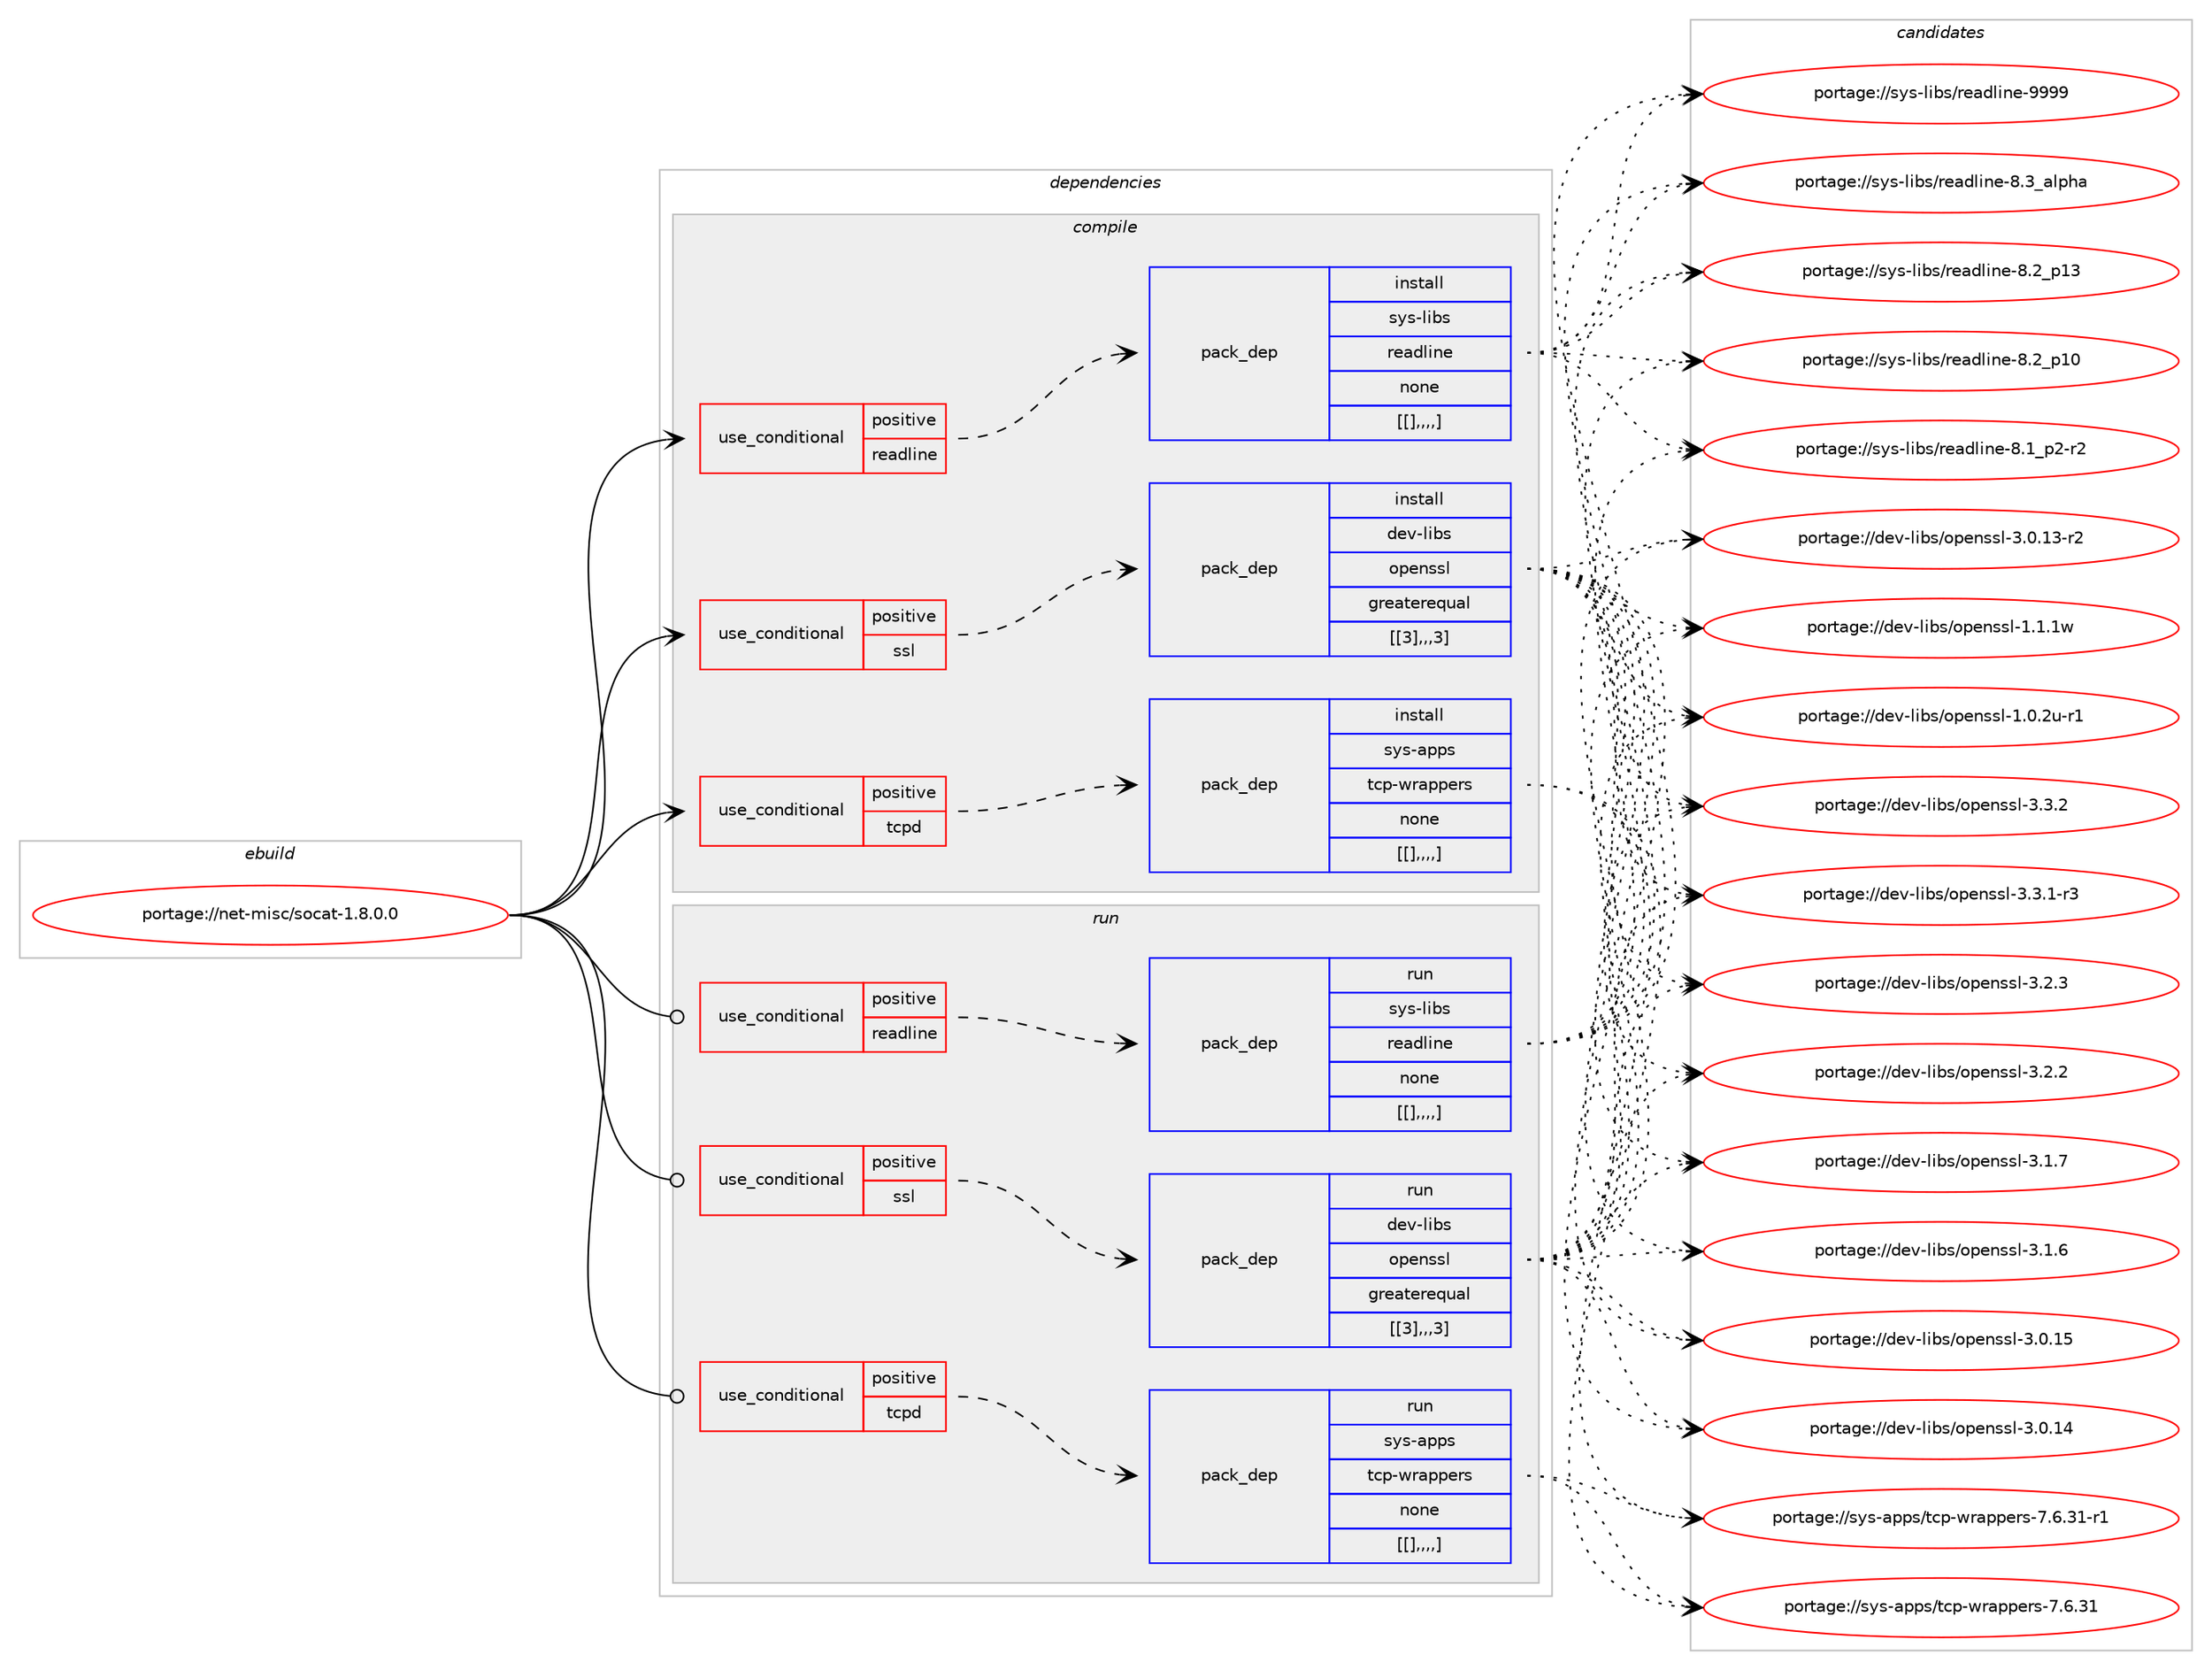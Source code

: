 digraph prolog {

# *************
# Graph options
# *************

newrank=true;
concentrate=true;
compound=true;
graph [rankdir=LR,fontname=Helvetica,fontsize=10,ranksep=1.5];#, ranksep=2.5, nodesep=0.2];
edge  [arrowhead=vee];
node  [fontname=Helvetica,fontsize=10];

# **********
# The ebuild
# **********

subgraph cluster_leftcol {
color=gray;
label=<<i>ebuild</i>>;
id [label="portage://net-misc/socat-1.8.0.0", color=red, width=4, href="../net-misc/socat-1.8.0.0.svg"];
}

# ****************
# The dependencies
# ****************

subgraph cluster_midcol {
color=gray;
label=<<i>dependencies</i>>;
subgraph cluster_compile {
fillcolor="#eeeeee";
style=filled;
label=<<i>compile</i>>;
subgraph cond3907 {
dependency10275 [label=<<TABLE BORDER="0" CELLBORDER="1" CELLSPACING="0" CELLPADDING="4"><TR><TD ROWSPAN="3" CELLPADDING="10">use_conditional</TD></TR><TR><TD>positive</TD></TR><TR><TD>readline</TD></TR></TABLE>>, shape=none, color=red];
subgraph pack6343 {
dependency10276 [label=<<TABLE BORDER="0" CELLBORDER="1" CELLSPACING="0" CELLPADDING="4" WIDTH="220"><TR><TD ROWSPAN="6" CELLPADDING="30">pack_dep</TD></TR><TR><TD WIDTH="110">install</TD></TR><TR><TD>sys-libs</TD></TR><TR><TD>readline</TD></TR><TR><TD>none</TD></TR><TR><TD>[[],,,,]</TD></TR></TABLE>>, shape=none, color=blue];
}
dependency10275:e -> dependency10276:w [weight=20,style="dashed",arrowhead="vee"];
}
id:e -> dependency10275:w [weight=20,style="solid",arrowhead="vee"];
subgraph cond3908 {
dependency10277 [label=<<TABLE BORDER="0" CELLBORDER="1" CELLSPACING="0" CELLPADDING="4"><TR><TD ROWSPAN="3" CELLPADDING="10">use_conditional</TD></TR><TR><TD>positive</TD></TR><TR><TD>ssl</TD></TR></TABLE>>, shape=none, color=red];
subgraph pack6344 {
dependency10278 [label=<<TABLE BORDER="0" CELLBORDER="1" CELLSPACING="0" CELLPADDING="4" WIDTH="220"><TR><TD ROWSPAN="6" CELLPADDING="30">pack_dep</TD></TR><TR><TD WIDTH="110">install</TD></TR><TR><TD>dev-libs</TD></TR><TR><TD>openssl</TD></TR><TR><TD>greaterequal</TD></TR><TR><TD>[[3],,,3]</TD></TR></TABLE>>, shape=none, color=blue];
}
dependency10277:e -> dependency10278:w [weight=20,style="dashed",arrowhead="vee"];
}
id:e -> dependency10277:w [weight=20,style="solid",arrowhead="vee"];
subgraph cond3909 {
dependency10279 [label=<<TABLE BORDER="0" CELLBORDER="1" CELLSPACING="0" CELLPADDING="4"><TR><TD ROWSPAN="3" CELLPADDING="10">use_conditional</TD></TR><TR><TD>positive</TD></TR><TR><TD>tcpd</TD></TR></TABLE>>, shape=none, color=red];
subgraph pack6345 {
dependency10280 [label=<<TABLE BORDER="0" CELLBORDER="1" CELLSPACING="0" CELLPADDING="4" WIDTH="220"><TR><TD ROWSPAN="6" CELLPADDING="30">pack_dep</TD></TR><TR><TD WIDTH="110">install</TD></TR><TR><TD>sys-apps</TD></TR><TR><TD>tcp-wrappers</TD></TR><TR><TD>none</TD></TR><TR><TD>[[],,,,]</TD></TR></TABLE>>, shape=none, color=blue];
}
dependency10279:e -> dependency10280:w [weight=20,style="dashed",arrowhead="vee"];
}
id:e -> dependency10279:w [weight=20,style="solid",arrowhead="vee"];
}
subgraph cluster_compileandrun {
fillcolor="#eeeeee";
style=filled;
label=<<i>compile and run</i>>;
}
subgraph cluster_run {
fillcolor="#eeeeee";
style=filled;
label=<<i>run</i>>;
subgraph cond3910 {
dependency10281 [label=<<TABLE BORDER="0" CELLBORDER="1" CELLSPACING="0" CELLPADDING="4"><TR><TD ROWSPAN="3" CELLPADDING="10">use_conditional</TD></TR><TR><TD>positive</TD></TR><TR><TD>readline</TD></TR></TABLE>>, shape=none, color=red];
subgraph pack6346 {
dependency10282 [label=<<TABLE BORDER="0" CELLBORDER="1" CELLSPACING="0" CELLPADDING="4" WIDTH="220"><TR><TD ROWSPAN="6" CELLPADDING="30">pack_dep</TD></TR><TR><TD WIDTH="110">run</TD></TR><TR><TD>sys-libs</TD></TR><TR><TD>readline</TD></TR><TR><TD>none</TD></TR><TR><TD>[[],,,,]</TD></TR></TABLE>>, shape=none, color=blue];
}
dependency10281:e -> dependency10282:w [weight=20,style="dashed",arrowhead="vee"];
}
id:e -> dependency10281:w [weight=20,style="solid",arrowhead="odot"];
subgraph cond3911 {
dependency10283 [label=<<TABLE BORDER="0" CELLBORDER="1" CELLSPACING="0" CELLPADDING="4"><TR><TD ROWSPAN="3" CELLPADDING="10">use_conditional</TD></TR><TR><TD>positive</TD></TR><TR><TD>ssl</TD></TR></TABLE>>, shape=none, color=red];
subgraph pack6347 {
dependency10284 [label=<<TABLE BORDER="0" CELLBORDER="1" CELLSPACING="0" CELLPADDING="4" WIDTH="220"><TR><TD ROWSPAN="6" CELLPADDING="30">pack_dep</TD></TR><TR><TD WIDTH="110">run</TD></TR><TR><TD>dev-libs</TD></TR><TR><TD>openssl</TD></TR><TR><TD>greaterequal</TD></TR><TR><TD>[[3],,,3]</TD></TR></TABLE>>, shape=none, color=blue];
}
dependency10283:e -> dependency10284:w [weight=20,style="dashed",arrowhead="vee"];
}
id:e -> dependency10283:w [weight=20,style="solid",arrowhead="odot"];
subgraph cond3912 {
dependency10285 [label=<<TABLE BORDER="0" CELLBORDER="1" CELLSPACING="0" CELLPADDING="4"><TR><TD ROWSPAN="3" CELLPADDING="10">use_conditional</TD></TR><TR><TD>positive</TD></TR><TR><TD>tcpd</TD></TR></TABLE>>, shape=none, color=red];
subgraph pack6348 {
dependency10286 [label=<<TABLE BORDER="0" CELLBORDER="1" CELLSPACING="0" CELLPADDING="4" WIDTH="220"><TR><TD ROWSPAN="6" CELLPADDING="30">pack_dep</TD></TR><TR><TD WIDTH="110">run</TD></TR><TR><TD>sys-apps</TD></TR><TR><TD>tcp-wrappers</TD></TR><TR><TD>none</TD></TR><TR><TD>[[],,,,]</TD></TR></TABLE>>, shape=none, color=blue];
}
dependency10285:e -> dependency10286:w [weight=20,style="dashed",arrowhead="vee"];
}
id:e -> dependency10285:w [weight=20,style="solid",arrowhead="odot"];
}
}

# **************
# The candidates
# **************

subgraph cluster_choices {
rank=same;
color=gray;
label=<<i>candidates</i>>;

subgraph choice6343 {
color=black;
nodesep=1;
choice115121115451081059811547114101971001081051101014557575757 [label="portage://sys-libs/readline-9999", color=red, width=4,href="../sys-libs/readline-9999.svg"];
choice1151211154510810598115471141019710010810511010145564651959710811210497 [label="portage://sys-libs/readline-8.3_alpha", color=red, width=4,href="../sys-libs/readline-8.3_alpha.svg"];
choice1151211154510810598115471141019710010810511010145564650951124951 [label="portage://sys-libs/readline-8.2_p13", color=red, width=4,href="../sys-libs/readline-8.2_p13.svg"];
choice1151211154510810598115471141019710010810511010145564650951124948 [label="portage://sys-libs/readline-8.2_p10", color=red, width=4,href="../sys-libs/readline-8.2_p10.svg"];
choice115121115451081059811547114101971001081051101014556464995112504511450 [label="portage://sys-libs/readline-8.1_p2-r2", color=red, width=4,href="../sys-libs/readline-8.1_p2-r2.svg"];
dependency10276:e -> choice115121115451081059811547114101971001081051101014557575757:w [style=dotted,weight="100"];
dependency10276:e -> choice1151211154510810598115471141019710010810511010145564651959710811210497:w [style=dotted,weight="100"];
dependency10276:e -> choice1151211154510810598115471141019710010810511010145564650951124951:w [style=dotted,weight="100"];
dependency10276:e -> choice1151211154510810598115471141019710010810511010145564650951124948:w [style=dotted,weight="100"];
dependency10276:e -> choice115121115451081059811547114101971001081051101014556464995112504511450:w [style=dotted,weight="100"];
}
subgraph choice6344 {
color=black;
nodesep=1;
choice100101118451081059811547111112101110115115108455146514650 [label="portage://dev-libs/openssl-3.3.2", color=red, width=4,href="../dev-libs/openssl-3.3.2.svg"];
choice1001011184510810598115471111121011101151151084551465146494511451 [label="portage://dev-libs/openssl-3.3.1-r3", color=red, width=4,href="../dev-libs/openssl-3.3.1-r3.svg"];
choice100101118451081059811547111112101110115115108455146504651 [label="portage://dev-libs/openssl-3.2.3", color=red, width=4,href="../dev-libs/openssl-3.2.3.svg"];
choice100101118451081059811547111112101110115115108455146504650 [label="portage://dev-libs/openssl-3.2.2", color=red, width=4,href="../dev-libs/openssl-3.2.2.svg"];
choice100101118451081059811547111112101110115115108455146494655 [label="portage://dev-libs/openssl-3.1.7", color=red, width=4,href="../dev-libs/openssl-3.1.7.svg"];
choice100101118451081059811547111112101110115115108455146494654 [label="portage://dev-libs/openssl-3.1.6", color=red, width=4,href="../dev-libs/openssl-3.1.6.svg"];
choice10010111845108105981154711111210111011511510845514648464953 [label="portage://dev-libs/openssl-3.0.15", color=red, width=4,href="../dev-libs/openssl-3.0.15.svg"];
choice10010111845108105981154711111210111011511510845514648464952 [label="portage://dev-libs/openssl-3.0.14", color=red, width=4,href="../dev-libs/openssl-3.0.14.svg"];
choice100101118451081059811547111112101110115115108455146484649514511450 [label="portage://dev-libs/openssl-3.0.13-r2", color=red, width=4,href="../dev-libs/openssl-3.0.13-r2.svg"];
choice100101118451081059811547111112101110115115108454946494649119 [label="portage://dev-libs/openssl-1.1.1w", color=red, width=4,href="../dev-libs/openssl-1.1.1w.svg"];
choice1001011184510810598115471111121011101151151084549464846501174511449 [label="portage://dev-libs/openssl-1.0.2u-r1", color=red, width=4,href="../dev-libs/openssl-1.0.2u-r1.svg"];
dependency10278:e -> choice100101118451081059811547111112101110115115108455146514650:w [style=dotted,weight="100"];
dependency10278:e -> choice1001011184510810598115471111121011101151151084551465146494511451:w [style=dotted,weight="100"];
dependency10278:e -> choice100101118451081059811547111112101110115115108455146504651:w [style=dotted,weight="100"];
dependency10278:e -> choice100101118451081059811547111112101110115115108455146504650:w [style=dotted,weight="100"];
dependency10278:e -> choice100101118451081059811547111112101110115115108455146494655:w [style=dotted,weight="100"];
dependency10278:e -> choice100101118451081059811547111112101110115115108455146494654:w [style=dotted,weight="100"];
dependency10278:e -> choice10010111845108105981154711111210111011511510845514648464953:w [style=dotted,weight="100"];
dependency10278:e -> choice10010111845108105981154711111210111011511510845514648464952:w [style=dotted,weight="100"];
dependency10278:e -> choice100101118451081059811547111112101110115115108455146484649514511450:w [style=dotted,weight="100"];
dependency10278:e -> choice100101118451081059811547111112101110115115108454946494649119:w [style=dotted,weight="100"];
dependency10278:e -> choice1001011184510810598115471111121011101151151084549464846501174511449:w [style=dotted,weight="100"];
}
subgraph choice6345 {
color=black;
nodesep=1;
choice115121115459711211211547116991124511911497112112101114115455546544651494511449 [label="portage://sys-apps/tcp-wrappers-7.6.31-r1", color=red, width=4,href="../sys-apps/tcp-wrappers-7.6.31-r1.svg"];
choice11512111545971121121154711699112451191149711211210111411545554654465149 [label="portage://sys-apps/tcp-wrappers-7.6.31", color=red, width=4,href="../sys-apps/tcp-wrappers-7.6.31.svg"];
dependency10280:e -> choice115121115459711211211547116991124511911497112112101114115455546544651494511449:w [style=dotted,weight="100"];
dependency10280:e -> choice11512111545971121121154711699112451191149711211210111411545554654465149:w [style=dotted,weight="100"];
}
subgraph choice6346 {
color=black;
nodesep=1;
choice115121115451081059811547114101971001081051101014557575757 [label="portage://sys-libs/readline-9999", color=red, width=4,href="../sys-libs/readline-9999.svg"];
choice1151211154510810598115471141019710010810511010145564651959710811210497 [label="portage://sys-libs/readline-8.3_alpha", color=red, width=4,href="../sys-libs/readline-8.3_alpha.svg"];
choice1151211154510810598115471141019710010810511010145564650951124951 [label="portage://sys-libs/readline-8.2_p13", color=red, width=4,href="../sys-libs/readline-8.2_p13.svg"];
choice1151211154510810598115471141019710010810511010145564650951124948 [label="portage://sys-libs/readline-8.2_p10", color=red, width=4,href="../sys-libs/readline-8.2_p10.svg"];
choice115121115451081059811547114101971001081051101014556464995112504511450 [label="portage://sys-libs/readline-8.1_p2-r2", color=red, width=4,href="../sys-libs/readline-8.1_p2-r2.svg"];
dependency10282:e -> choice115121115451081059811547114101971001081051101014557575757:w [style=dotted,weight="100"];
dependency10282:e -> choice1151211154510810598115471141019710010810511010145564651959710811210497:w [style=dotted,weight="100"];
dependency10282:e -> choice1151211154510810598115471141019710010810511010145564650951124951:w [style=dotted,weight="100"];
dependency10282:e -> choice1151211154510810598115471141019710010810511010145564650951124948:w [style=dotted,weight="100"];
dependency10282:e -> choice115121115451081059811547114101971001081051101014556464995112504511450:w [style=dotted,weight="100"];
}
subgraph choice6347 {
color=black;
nodesep=1;
choice100101118451081059811547111112101110115115108455146514650 [label="portage://dev-libs/openssl-3.3.2", color=red, width=4,href="../dev-libs/openssl-3.3.2.svg"];
choice1001011184510810598115471111121011101151151084551465146494511451 [label="portage://dev-libs/openssl-3.3.1-r3", color=red, width=4,href="../dev-libs/openssl-3.3.1-r3.svg"];
choice100101118451081059811547111112101110115115108455146504651 [label="portage://dev-libs/openssl-3.2.3", color=red, width=4,href="../dev-libs/openssl-3.2.3.svg"];
choice100101118451081059811547111112101110115115108455146504650 [label="portage://dev-libs/openssl-3.2.2", color=red, width=4,href="../dev-libs/openssl-3.2.2.svg"];
choice100101118451081059811547111112101110115115108455146494655 [label="portage://dev-libs/openssl-3.1.7", color=red, width=4,href="../dev-libs/openssl-3.1.7.svg"];
choice100101118451081059811547111112101110115115108455146494654 [label="portage://dev-libs/openssl-3.1.6", color=red, width=4,href="../dev-libs/openssl-3.1.6.svg"];
choice10010111845108105981154711111210111011511510845514648464953 [label="portage://dev-libs/openssl-3.0.15", color=red, width=4,href="../dev-libs/openssl-3.0.15.svg"];
choice10010111845108105981154711111210111011511510845514648464952 [label="portage://dev-libs/openssl-3.0.14", color=red, width=4,href="../dev-libs/openssl-3.0.14.svg"];
choice100101118451081059811547111112101110115115108455146484649514511450 [label="portage://dev-libs/openssl-3.0.13-r2", color=red, width=4,href="../dev-libs/openssl-3.0.13-r2.svg"];
choice100101118451081059811547111112101110115115108454946494649119 [label="portage://dev-libs/openssl-1.1.1w", color=red, width=4,href="../dev-libs/openssl-1.1.1w.svg"];
choice1001011184510810598115471111121011101151151084549464846501174511449 [label="portage://dev-libs/openssl-1.0.2u-r1", color=red, width=4,href="../dev-libs/openssl-1.0.2u-r1.svg"];
dependency10284:e -> choice100101118451081059811547111112101110115115108455146514650:w [style=dotted,weight="100"];
dependency10284:e -> choice1001011184510810598115471111121011101151151084551465146494511451:w [style=dotted,weight="100"];
dependency10284:e -> choice100101118451081059811547111112101110115115108455146504651:w [style=dotted,weight="100"];
dependency10284:e -> choice100101118451081059811547111112101110115115108455146504650:w [style=dotted,weight="100"];
dependency10284:e -> choice100101118451081059811547111112101110115115108455146494655:w [style=dotted,weight="100"];
dependency10284:e -> choice100101118451081059811547111112101110115115108455146494654:w [style=dotted,weight="100"];
dependency10284:e -> choice10010111845108105981154711111210111011511510845514648464953:w [style=dotted,weight="100"];
dependency10284:e -> choice10010111845108105981154711111210111011511510845514648464952:w [style=dotted,weight="100"];
dependency10284:e -> choice100101118451081059811547111112101110115115108455146484649514511450:w [style=dotted,weight="100"];
dependency10284:e -> choice100101118451081059811547111112101110115115108454946494649119:w [style=dotted,weight="100"];
dependency10284:e -> choice1001011184510810598115471111121011101151151084549464846501174511449:w [style=dotted,weight="100"];
}
subgraph choice6348 {
color=black;
nodesep=1;
choice115121115459711211211547116991124511911497112112101114115455546544651494511449 [label="portage://sys-apps/tcp-wrappers-7.6.31-r1", color=red, width=4,href="../sys-apps/tcp-wrappers-7.6.31-r1.svg"];
choice11512111545971121121154711699112451191149711211210111411545554654465149 [label="portage://sys-apps/tcp-wrappers-7.6.31", color=red, width=4,href="../sys-apps/tcp-wrappers-7.6.31.svg"];
dependency10286:e -> choice115121115459711211211547116991124511911497112112101114115455546544651494511449:w [style=dotted,weight="100"];
dependency10286:e -> choice11512111545971121121154711699112451191149711211210111411545554654465149:w [style=dotted,weight="100"];
}
}

}
